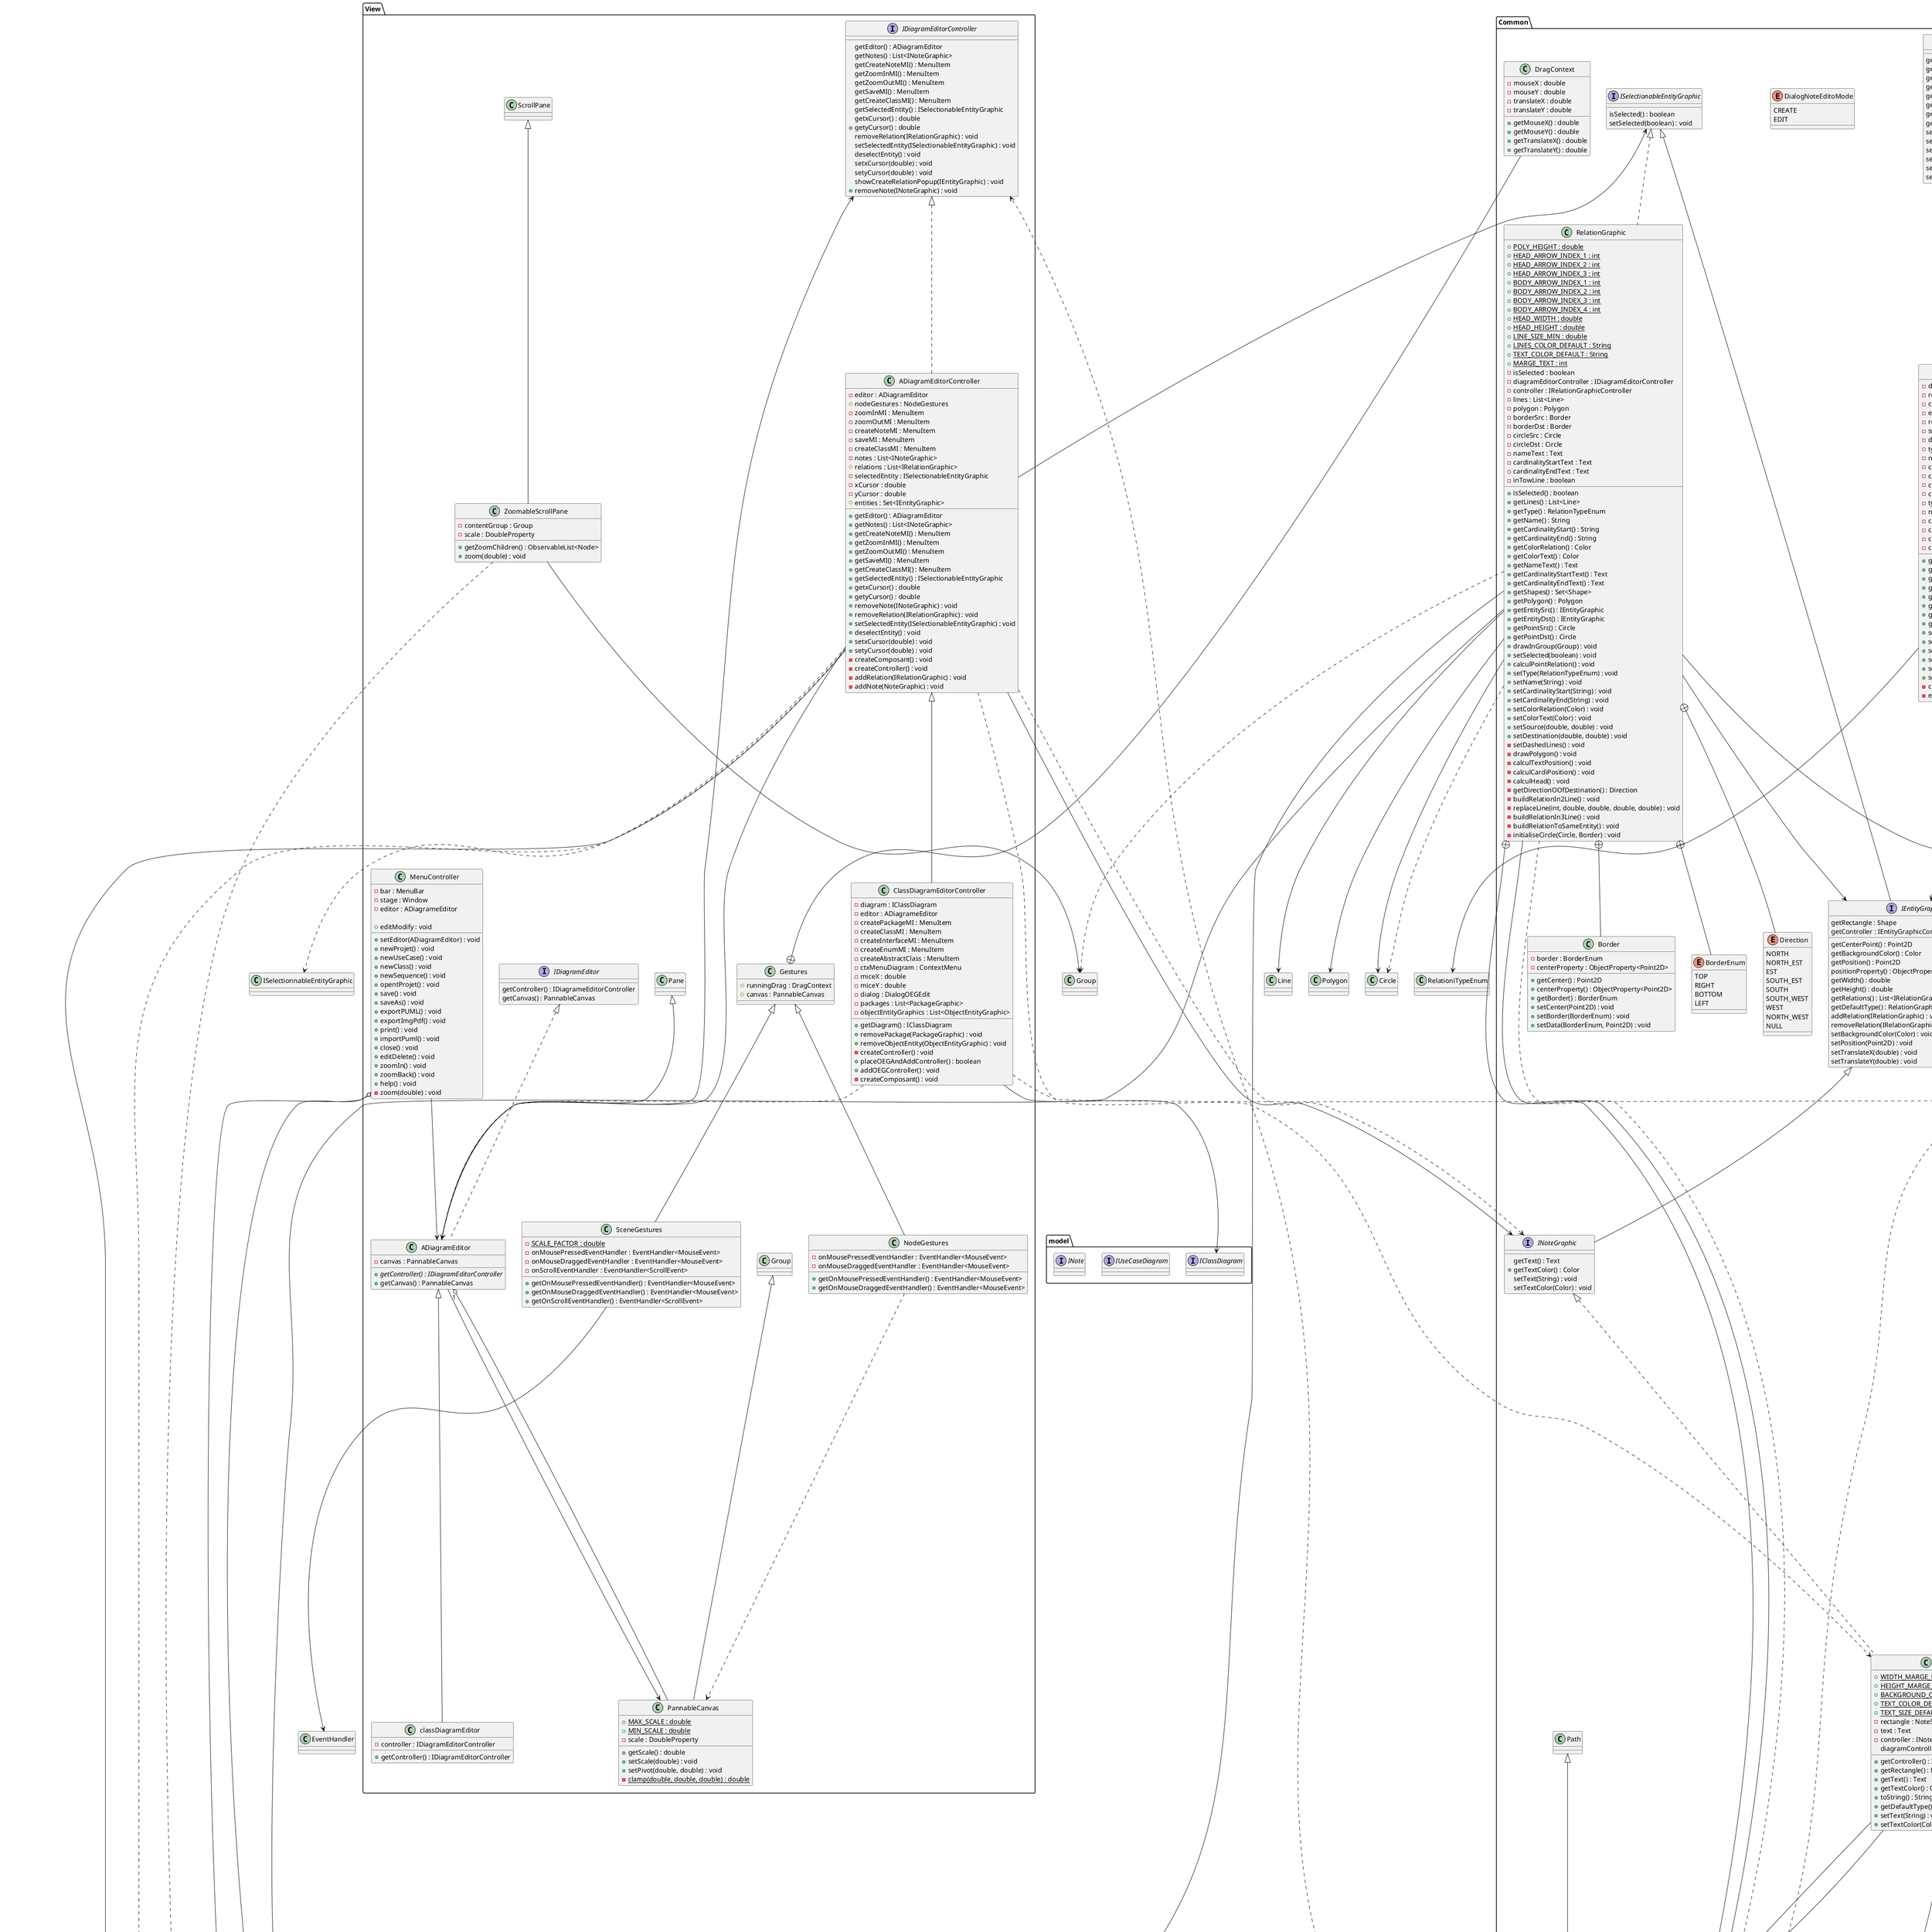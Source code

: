 @startuml

package javafx {
    class Text
    class Shape
    class Group
    class ScrollPane
    class ScrollEvent
    class Pane
    class Window
    class Node
    class MenuBar
}


package model {
    interface IClassDiagram
    interface IUseCaseDiagram
    interface INote
}
package Common {


    package RelationType {
                class Agregation
                class Association
                class Composition
                class Dependance
                class Implementation
                class Inheritance
                class Normal
                class RelationType
                
            }
    class DragContext {
            - mouseX : double
            - mouseY : double
            - translateX : double
            - translateY : double
        
            + getMouseX() : double
            + getMouseY() : double
            + getTranslateX() : double
            + getTranslateY() : double
    }
    
    abstract class AEntityGraphic extends BorderPane implements IEntityGraphic {
        + {static} WIDTH_ARROW_PANEL : double
        + {static} HEIGHT_ARROW_PANEL : double
        - isSelected : boolean
        - diagramEditorController : IDiagramEditorController
        
        + getCenterPoint() : Point2D
        + isSelected() : boolean
        + getPosition() : Point2D
        + positionProperty() : ObjectProperty
        + getBackgroundColor() : Color
        + getRelations() : List<IRelationGraphic>
        + addRelation(IRelationGraphic) : void
        + removeRelation(IRelationGraphic) : void
        + setSelected(boolean) : void
        + setPosition(Point2D) : void
        + setBackgroundColor(Color) : void
    }
    
    abstract class AEntityGraphicController implements IEntityGraphicController {
        - ctxMenu : ContextMenu
        - editMI : MenuItem
        - removeMI : MenuItem
        # addRelationMI : MenuItem
        - relations : List<IRelationGraphic>
        - entity : IEntityGraphic
        - diagramController : IDiagramEditorController
        - position : ObjectProperty<Point2D>
        
        + getContextMenu() : ContextMenu
        + getEditMI() : MenuItem
        + getRemoveMI() : MenuItem
        + getAddRelationMI() : MenuItem
        + getDiagramEditorController() : IDiagramEditorController
        + getPosition : Point2D
        + positionProperty() : ObjectProperty
        + getRelations() : List<IRelationGraphic>
        + addRelation(IRelationGraphic) : void
        + removeRelation(IRelationGraphic) : void
        + setPosition(Point2D) : void
    }
    
    class DialogAddRelation {
        - dialog : Dialog<ButtonType>
        - relation : IRelationGraphic
        - src : IEntityGraphic
        - entities : Set<IEntityGraphic>
        - entityDst : ChoiceBox<IEntityGraphic>
        - okButtonType : ButtonType
        - controller : IDiagramEditorController
        
        + showAndWait() : void
        + getRelationGraphic() : IRelationGraphic
        - createDialog() : void
    }
    class DialogNoteEdit {
        - text : String
        - noteText : TextArea
        - backgroundColor : ColorPicker
        - textColor : ColorPicker
        - dialog : Dialog<String>
        - note :NoteGraphic
        - diagramController : IDiagramEditorController
        
        + showAndWait() : void
        + getNoteGraphic() : NoteGraphic
        - createDialog() : void
    }
    enum DialogNoteEditoMode {
        CREATE
        EDIT
    }
    
    class DialogRelationEditNoteG {
        - name : TextField
        - srcCardi : TextField
        - dstCardi : TextField
        - relationColor : ColorPicker
        - textColor : ColorPicker
        - okButtonType : ButtonType
        - dialog : Dialog<ButtonType>
        - relation : IRelationGraphic
        - diagramController : IDiagramEditorController
        
        + showAndWait() : void
        + getRelationGraphic() : IRelationGraphic
        - createDialog() : void
        
    }
    
    class DialogRelationEditOEG {
        - {static} RELATIONS : Map<RelationTypeEnum, RelationType>
        - types : ComboxBox<RelationType
        - name : TextField
        - srcCardi : TextField
        - dstCardi : TextField
        - relationColor : ColorPicker
        - textColor : ColorPicker
        - okButtonType : ButtonType
        - dialog : Dialog<ButtonType>
        - relation : IRelationGraphic
        - diagramController : IDiagramEditorController
        
        + showAndWait() : void
        + getRelationGraphic() : IRelationGraphic
        - createDialog() : void
    }
    
    interface IEntityGraphic extends ISelectionableEntityGraphic {
        getCenterPoint() : Point2D
        getRectangle : Shape
        getBackgroundColor() : Color
        getPosition() : Point2D
        positionProperty() : ObjectProperty
        getWidth() : double
        getHeight() : double
        getController : IEntityGraphicController
        getRelations() : List<IRelationGraphic>
        getDefaultType() : RelationGraphic.RelationTypeEnum
        addRelation(IRelationGraphic) : void
        removeRelation(IRelationGraphic) : void
        setBackgroundColor(Color) : void
        setPosition(Point2D) : void
        setTranslateX(double) : void
        setTranslateY(double) : void
    }
    
    interface IEntityGraphicController {
        getContetMenu() : ContextMenu
        getEditMI() : MenuItem
        getRemoveMI() : MenuItem
        getAddRelationMI() : MenuItem
        getDiagramEditorController() : IDiagramEditorController
        getBackgroundColor() : Color
        getPosition() : Point2D
        positionProperty() : ObjectProperty
        getRelation() : List<IRelationGraphic>
        addRelation(IRelationGraphic) : void
        removeRelation(IRelationGraphic) : void
        setBackgroundColor(Color) : void
        setPosition(Point2D) : void
        
    }
    
    interface INoteGraphic extends IEntityGraphic {
        getText() : Text
        + getTextColor() : Color
        setText(String) : void
        setTextColor(Color) : void
    }
    interface INoteGraphicController extends IEntityGraphicController {
        getTextColor() : Color
        getTextSize() : int
        setText(String) : void
        setTextcolor(Color) : void
        setTextSize(int) : void
        
    }
    
    interface IRelationGraphic {
        getLines() : List<Line>
        getType() : RelationTypeEnum
        getName() : String
        getCardinalityStart() : String
        getCardinalityEnd() : String
        getColorRelation() : Color
        getColorText() : Color
        getNameText() : Text
        getCardinalityStartText() : Text
        getCardinalityEndText() : Text
        getshapes() : Set<Shape>
        getPolygon() : Polygon
        getEntitySrc() : IEntityGraphic
        getEntityDst() : IEntityGraphic
        getPointSrc() : Circle
        getPointDst() : Circle
        drawInGroup(Group) : void
        calculPointRelation() : void
        setType(RelationTypeEnum) : void
        setName(String) : void
        setCardinalityStart(String) : void
        setCardinalityEnd(String) : void
        setColorRelation(Color) : void
        setColorText(Color) : void
        setSource(double, double) : void
        setDestination(double, double) : void
    }
    interface IRelationGraphicController {
        getSrc() : IEntityGraphic
        getDst() : IEntityGraphic
        getType() : RelationGraphic.RelationTypeEnum
        getName() : String
        getCardinalityStart() : String
        getCardinalityEnd() : String
        getColorRelation() : Color
        getColorText() : Color
        setType(RelationGraphic.RelationTypeEnum) : void
        setName(String) : void
        setCardinalityStart(String) : void
        setCardinalityEnd(String) : void
        setColorRelation(Color) : void
        setColorText(Color) : void
    }
    interface ISelectionableEntityGraphic {
        isSelected() : boolean
        setSelected(boolean) : void
    }
    class NoteGraphic extends AEntityGraphic implements INoteGraphic  {
        + {static} WIDTH_MARGE_NOTE : int
        + {static} HEIGHT_MARGE_NOTE : int
        + {static} BACKGROUND_COLOR_DEFAULT : Color
        + {static} TEXT_COLOR_DEFAULT : Color
        + {static} TEXT_SIZE_DEFAULT : int
        - rectangle : NoteShape
        - text : Text
        - controller : INoteGraphicController
        diagramController : IDiagramEditorController
        
        + getController() : IEntityGraphicController
        + getRectangle() : NoteShape
        + getText() : Text
        + getTextColor() : Color
        + toString() : String
        + getDefaultType() : RelationTypeEnum
        + setText(String) : void
        + setTextColor(Color) : void
        
        
    }
    
    class NoteGraphicController extends AEntityGraphicController {
        - backgroundColor : Color
        - textColor : Color
        - textSize : int
        - note : NoteGraphic
        - modelNote : INote
        - diagramController : IDiagrameEditorController
        
        + getBackgroundColor() : Color
        + getTextColor() : Color
        + getTextSize() : int
        + setText(String) : void
        + setBackgroundColor(Color) : void
        + setTextColor(Color) : void
        + setTextSize(int) : void
        - createController() : void
        - edit() : void
    }
    
    class NoteShape extends Path {
        - {static} FOLD_MAX_SIZE : double
        - {static} FOLD_PROPORTION : double
        - foldSize : DoubleProperty
        - width : DoubleProperty
        - height : DoubleProperty
        - x : DoubleProperty
        - y : DoubleProperty
        
        + setHeight(double) : void
        + setWidth(double) : void
        + setX(double) : void
        + setY(double) : void
        - setFoldSize() : void
    }
    class RelationGraphic implements ISelectionableEntityGraphic {
        + {static} POLY_HEIGHT : double
        + {static} HEAD_ARROW_INDEX_1 : int
        + {static} HEAD_ARROW_INDEX_2 : int
        + {static} HEAD_ARROW_INDEX_3 : int
        + {static} BODY_ARROW_INDEX_1 : int            
        + {static} BODY_ARROW_INDEX_2 : int
        + {static} BODY_ARROW_INDEX_3 : int
        + {static} BODY_ARROW_INDEX_4 : int
        + {static} HEAD_WIDTH : double
        + {static} HEAD_HEIGHT : double
        + {static} LINE_SIZE_MIN : double
        + {static} LINES_COLOR_DEFAULT : String
        + {static} TEXT_COLOR_DEFAULT : String
        + {static} MARGE_TEXT : int
        - isSelected : boolean
        - diagramEditorController : IDiagramEditorController
        - controller : IRelationGraphicController
        - lines : List<Line>
        - polygon : Polygon
        - borderSrc : Border
        - borderDst : Border
        - circleSrc : Circle
        - circleDst : Circle
        - nameText : Text
        - cardinalityStartText : Text
        - cardinalityEndText : Text
        - inTowLine : boolean
        
        + isSelected() : boolean
        + getLines() : List<Line>
        + getType() : RelationTypeEnum
        + getName() : String
        + getCardinalityStart() : String
        + getCardinalityEnd() : String
        + getColorRelation() : Color
        + getColorText() : Color
        + getNameText() : Text
        + getCardinalityStartText() : Text
        + getCardinalityEndText() : Text
        + getShapes() : Set<Shape>
        + getPolygon() : Polygon
        + getEntitySrc() : IEntityGraphic
        + getEntityDst() : IEntityGraphic
        + getPointSrc() : Circle
        + getPointDst() : Circle
        + drawInGroup(Group) : void
        + setSelected(boolean) : void
        + calculPointRelation() : void
        + setType(RelationTypeEnum) : void
        + setName(String) : void
        + setCardinalityStart(String) : void
        + setCardinalityEnd(String) : void
        + setColorRelation(Color) : void
        + setColorText(Color) : void
        + setSource(double, double) : void
        + setDestination(double, double) : void
        - setDashedLines() : void
        - drawPolygon() : void
        - calculTextPosition() : void
        - calculCardiPosition() : void
        - calculHead() : void
        - getDirectionOOfDestination() : Direction
        - buildRelationIn2Line() : void
        - replaceLine(int, double, double, double, double) : void
        - buildRelationIn3Line() : void
        - buildRelationToSameEntity() : void
        - initialiseCircle(Circle, Border) : void
        
    }
    
    class Border {
        - border : BorderEnum
        - centerProperty : ObjectProperty<Point2D>
        
        + getCenter() : Point2D
        + centerProperty() : ObjectProperty<Point2D>
        + getBorder() : BorderEnum
        + setCenter(Point2D) : void
        + setBorder(BorderEnum) : void
        + setData(BorderEnum, Point2D) : void
    }
    enum BorderEnum {
    TOP
    RIGHT
    BOTTOM
    LEFT
    }
    enum Direction {
        NORTH
        NORTH_EST
        EST
        SOUTH_EST
        SOUTH
        SOUTH_WEST
        WEST
        NORTH_WEST
        NULL
    }
    enum RelationTypeEnum {
        NOTE_CONNECT
        NORMAL
        ASSOCIATION
        DEPENDANCE
        AGREGATION
        COMPOSITION
        INHERITANCE
        IMPLEMENTATION
        - toString : String
        
        - toString() : String
    }
    
    class RelationGraphicController implements IRelationGraphicController {
        - diagramController : IDiagramEditorController
        - relation : IRelationGraphic
        - ctxMenu : ContextMenu
        - editMI : MenuItem
        - removeMI :  MenuItem
        - src : IEntityGraphic
        - dst : IEntityGraphic
        - type : RelationTypeEnum 
        - name : String
        - cardinalityStart : String
        - cardinalityEnd : String
        - colorRelation : String
        - colorText : String
        - typeProperty : ObjectProperty<RelationTypeEnum>
        - nameProperty : StringProperty
        - cardinalityStartProperty : StringProperty
        - cardinalityEndProperty : StringProperty 
        - colorRelationProperty : StringProperty
        - colorTextProperty : StringProperty
        
        + getSrc() : IEntityGraphic
        + getDst() : IEntityGraphic
        + getType() : RelationTypeEnum
        + getName() : String
        + getCardinalityStart() : String
        + getCardinalityEnd() : String
        + getColorRelation() : Color
        + getColorText() : Color
        + setType(RelationTypeEnum) : void
        + setName(String) : void
        + setCardinalityStart(String) : void
        + setCardinalityEnd(String) : void
        + setColorRelation(Color) : void
        + setColorText(Color) : void
        - createController() : void
        - edit() : void
    }
}
    package class {
       
        
        class DialogArgs
        class DialogArgsController {
            + {static} EDIT_TEXT : String 
            + {static} ADD_TEXT : String 
            + {static} DELETE_TEXT : String
            + {static} CANCEL_TEXT : String
            - argumentList : List<Argument>
            - currentArgument : Argument
            - argumentListView : ListView<Argument>
            - nameText : TextField
            - valueText : TextField
            - inbox : CheckBox
            - outBox : Checkbox
            - addButton : Button
            - deleteButton : Button
            - newButton : Button
            
            + loadValues(List<Argument>) : void
            - setBehaviors() : void
            - fill(Argument) : void
            - fill() : void
            
            
        }
        class DialogOEGEdit {
            - diagramController : ClassDiagramEditorController
            - typeEntity : TypeEntity
            - entityGraphic : ObjectEntityGraphic 
            - dialog : Dialog
            - controller : DialogOEGEditController
            - type : DialogType
            - okButtonType : ButtonType
            - result : Optional
            
            + showAndWait() : void
            + applyChanges() : boolean
            + getObjectEntityGraphic : ObjectEntityGraphic
            - createDialog() : void
            - {static} toRGBCode(Color) : String
            
            
            
        }
        
        enum DialogType {
                CREATE
                EDIT
        }
        
        class DialogOEGEditController {
            + {static} EDIT_TEXT : String
            + {static} ADD_TEXT : String
            + {static} HIDE_TEXT : String
            + {static} SHOW_TEXT : String
            + {static} DELETE_TEXT : String
            + {static} CANCEL_TEXT : String
            + {static} ARGS_TEXT : String
            - entity : ViewEntity
            - currentMethod : IMethod
            - currentAttribute : IAttribute
            - currentEnum : String
            - currentOther : String
            - argumentList : List<Argument>
            - entityName : TextField
            - entityType : ComboBox<TypeEntity>
            - entityVisibility : ComboBox<Visibility>
            - backgroundColor : ColorPicker
            - color : ColorPicker
            - methodList : ListView<IMethod>
            - attributeList : ListView<IAttribute>
            - enumList : ListView<String>
            - otherList : ListView<String>
            - methodName : TextField
            - methodType : TextField
            - methodArgsButton : Button
            - methodProperty : TextField
            - methodVisibility : ComboBox<Visibility>
            - staticMethod : CheckBox
            - abstractMethod : CheckBox
            - newMethodButton : Button
            - addMethodButton : Button
            - hideMethodButton : Button
            - deleteMethodButton : Button
            - attributeName : TextField
            - attributeType : TextField
            - attributeValue : TextField
            - attributeProperty : TextField
            - attributeVisibility : ComboBox<Visibility>
            - staticAttribute : CheckBox
            - abstractAttribute : CheckBox
            - newAttributeButton : Button
            - addAttributeButton : Button
            - hideAttributeButton : Button
            - deleteAttributeButton : Button
            - enumField : TextField
            - newEnumButton : Button
            - addEnumButton : Button
            - deleteEnumButton : Button
            - otherText : TextField
            - newOtherButton : Button
            - addOtherButton : Button
            - hideOtherButton : Button
            - deleteOtherButton : Button
            
            + apply() : void
            + loadValues(ViewEntity) : void
            - setBehaviors() : void
            - refreshElements() : void
            - fillAttribute() : void
            - fillAttribute(IAttribute) : void
            - fillMethod() : void
            - fillMethod(IMethod) : void
            - fillEnum() : void
            - fillEnum(String) : void
            - fillOther() : void
            - fillOther(String) : void
            + {static} showError(String, String) : void
            - {static} toRGBCode(Color) : String
           
            
        }
        class DialogPackageEdit {
            - name : String
            - nameText : TextField
            - backgroundColor : ColorPicker
            - dialog : Dialog<String>
            - packageG : PackageGraphic
            - diagramController : ClassDiagramEditorController
            
             + showAndWait() : void
             - createDialog() : void
             
        }
        
         enum DialogNoteEditMode {
                CREATE
                EDIT
        }
        class ObjectEntityGraphic {
            + {static} X_MARGIN : int
            + {static} Y_MARGIN : int
            + {static} CIRCLE_MARGIN : int
            + {static} DEFAULT_BACKGROUND_COLOR : Color
            + {static} DEFAULT_TEXT_COLOR : Color
            + {static} DEFAULT_STROKE_COLOR : Color
            + {static} DEFAULT_TEXT_SIZE : int
            + {static} CIRCLE_SIZE : double
            - controller : ObjectEntityGraphicController
            - entity : ViewEntity
            - head : Rectangle
            - name : Text
            - width : double
            - pane : Pane
            
            + getController() : IEntityGraphicController
            + getRectangle() : Rectangle
            + positionProperty() : ObjectProperty
            + toString() : String
            + getTextColor() : Color
            + getTextSize() : int
            + getViewEntity : ViewEntity
            + getDefaultType : RelationGraphic.RelationTypeEnum
            + setTextColor(Color) : void
            + refresh() : void
            - setList(Iterable<?>, List<Text>, Font, Color) : void
            - drawHead(Color) : void
            - drawField(List<Text>, Rectangle, Color) : Rectangle
             
        }
        class ObjectEntityGraphicController {
            - entity : ObjectEntityGraphic
            - diagramController : ClassDiagramEditorController
            - background : Color
            - color : Color
            
            + getBackgroundColor() : Color
            + getTextColor() : Color
            + setBackgroundColor(Color) : void
            + setTextColor(Color) : void
            - createController() : void
            - edit : void
            - {static} toRGBCode(Color) : String
        }
        class PackageGraphic {
            + {static} BACKGOURND_COLOR_DEFAULT : Color
            + {static} WIDTH_MARGE : int
            + {static} WIDTH_MARGE_CONTAINER : int
            - containerBorder : Rectangle
            - titleBorder : Rectangle
            - name : Text
            - controller : PackageGraphicController
            
            + getContainerBorder() : Rectangle
            + getDefaultType() : RelationGraphic.RelationTypeEnum
            + getRectangle() : Rectangle
            + getBackgroundColor() : Color
            + getTitleBorder() : Rectangle
            + getName() : Text
            + toString() : String
            + getController() : AEntityGraphicController
            + getPosition() : Point2D
            + positionProperty() : ObjectProperty
            + setBackgroundColor(Color) : void
            + setName(String) : void
            + setPosition(Point2D) : void
            # createController() : void
        }
        class PackageGraphicController {
            - packages : List<PackageGraphic>
            - backgroundColor : Color
            - textProperty : StringProperty
            - packageG : PackageGraphic
            
            + getBackgroundColor() : Color
            + StringProperty() : StringProperty
            + setBackgroundColor() : Color
            + addPackage(PackageGraphic) : void
            + setName(String) : void
            - createController() : void
            - edit() : void
        }
        
    }


package View {
interface IDiagramEditorController {
        getEditor() : ADiagramEditor
        getNotes() : List<INoteGraphic>
        getCreateNoteMI() : MenuItem
        getZoomInMI() : MenuItem
        getZoomOutMI() : MenuItem
        getSaveMI() : MenuItem
        getCreateClassMI() : MenuItem
        getSelectedEntity() : ISelectionableEntityGraphic
        getxCursor() : double
        + getyCursor() : double
        removeRelation(IRelationGraphic) : void
        setSelectedEntity(ISelectionableEntityGraphic) : void
        deselectEntity() : void
        setxCursor(double) : void
        setyCursor(double) : void
        showCreateRelationPopup(IEntityGraphic) : void
        + removeNote(INoteGraphic) : void
    }
class ADiagramEditor extends Pane implements IDiagramEditor {
        - canvas : PannableCanvas

        + {abstract} getController() : IDiagramEditorController
        + getCanvas() : PannableCanvas
    }
    class ADiagramEditorController implements IDiagramEditorController {
        - editor : ADiagramEditor
        # nodeGestures : NodeGestures
        - zoomInMI : MenuItem 
        - zoomOutMI : MenuItem
        - createNoteMI : MenuItem
        - saveMI : MenuItem
        - createClassMI : MenuItem
        - notes : List<INoteGraphic>
        # relations : List<IRelationGraphic>
        - selectedEntity : ISelectionableEntityGraphic
        - xCursor : double
        - yCursor : double
        # entities : Set<IEntityGraphic>
        
        + getEditor() : ADiagramEditor
        + getNotes() : List<INoteGraphic>
        + getCreateNoteMI() : MenuItem
        + getZoomInMI() : MenuItem
        + getZoomOutMI() : MenuItem
        + getSaveMI() : MenuItem
        + getCreateClassMI() : MenuItem
        + getSelectedEntity() : ISelectionableEntityGraphic
        + getxCursor() : double
        + getyCursor() : double
        + removeNote(INoteGraphic) : void
        + removeRelation(IRelationGraphic) : void
        + setSelectedEntity(ISelectionableEntityGraphic) : void
        + deselectEntity() : void
        + setxCursor(double) : void
        + setyCursor(double) : void
        - createComposant() : void
        - createController() : void
        - addRelation(IRelationGraphic) : void
        - addNote(NoteGraphic) : void
    }
    class classDiagramEditor extends ADiagramEditor {
        - controller : IDiagramEditorController
        
        + getController() : IDiagramEditorController
    }
    class ClassDiagramEditorController extends ADiagramEditorController {
        - diagram : IClassDiagram
        - editor : ADiagrameEditor
        - createPackageMI : MenuItem
        - createClassMI : MenuItem
        - createInterfaceMI : MenuItem
        - createEnumMI : MenuItem
        - createAbstractClass : MenuItem
        - ctxMenuDiagram : ContextMenu 
        - miceX : double
        - miceY : double
        - dialog : DialogOEGEdit
        - packages : List<PackageGraphic>
        - objectEntityGraphics : List<ObjectEntityGraphic>
        
        + getDiagram() : IClassDiagram
        + removePackage(PackageGraphic) : void
        + removeObjectEntity(ObjectEntityGraphic) : void
        - createController() : void
        + placeOEGAndAddController() : boolean
        + addOEGController() : void
        - createComposant() : void
        
    }



    class Gestures {
        # runningDrag : DragContext
        # canvas : PannableCanvas
      
    }



    interface IDiagramEditor {
        getController() : IDiagrameEditorController
        getCanvas() : PannableCanvas
    }
    
    class MenuController {
        - bar : MenuBar
        - stage : Window
        - editor : ADiagrameEditor
        
        + setEditor(ADiagramEditor) : void
        + newProjet() : void
        + newUseCase() : void
        + newClass() : void
        + newSequence() : void
        + opentProjet() : void
        + save() : void
        + saveAs() : void
        + exportPUML() : void
        + exportImgPdf() : void
        + print() : void
        + importPuml() : void
        + close() : void
        + editModify : void
        + editDelete() : void
        + zoomIn() : void
        + zoomBack() : void
        + help() : void
        - zoom(double) : void
    }
    class NodeGestures extends Gestures {
        - onMousePressedEventHandler : EventHandler<MouseEvent>
        - onMouseDraggedEventHandler : EventHandler<MouseEvent>
        
        + getOnMousePressedEventHandler() : EventHandler<MouseEvent>
        + getOnMouseDraggedEventHandler() : EventHandler<MouseEvent>
    }
    class PannableCanvas extends Group {
        + {static} MAX_SCALE : double
        + {static} MIN_SCALE : double
        - scale : DoubleProperty
        
        + getScale() : double
        + setScale(double) : void
        + setPivot(double, double) : void
        - {static} clamp(double, double, double) : double
    }
    class SceneGestures extends Gestures {
        - {static} SCALE_FACTOR : double
        - onMousePressedEventHandler : EventHandler<MouseEvent>
        - onMouseDraggedEventHandler : EventHandler<MouseEvent>
        - onScrollEventHandler : EventHandler<ScrollEvent>
        
        + getOnMousePressedEventHandler() : EventHandler<MouseEvent>
        + getOnMouseDraggedEventHandler() : EventHandler<MouseEvent>
        + getOnScrollEventHandler() : EventHandler<ScrollEvent>
        
    }
    class ZoomableScrollPane extends ScrollPane {
        - contentGroup : Group
        - scale : DoubleProperty
        
        + getZoomChildren() : ObservableList<Node>
        + zoom(double) : void
    }
}





'-----------------------------
'---------RELATIONS
'-----------------------------

'Relation package clazz
ObjectEntityGraphic --> ObjectEntityGraphicController
DialogOEGEdit --> DialogOEGEditController
DialogOEGEdit ..> Color
DialogPackageEdit +-- DialogNoteEditMode
DialogArgsController +-- DialogType

'Relation package view
SceneGestures --> EventHandler
Gestures +-- DragContext
NodeGestures ..> PannableCanvas
ZoomableScrollPane --> Group
ZoomableScrollPane ..> Node
MenuController o-- MenuBar
MenuController o-- Window
MenuController --> ADiagramEditor
PannableCanvas --o "1" ADiagramEditor
ADiagramEditor --> IDiagramEditorController
ADiagramEditor --> PannableCanvas
ADiagramEditorController --> ADiagramEditor
ADiagramEditorController --> INoteGraphic
ADiagramEditorController --> MenuItem
ADiagramEditorController --> ISelectionableEntityGraphic
ADiagramEditorController ..> INoteGraphic
ADiagramEditorController ..> IRelationGraphic
ADiagramEditorController ..> ISelectionnableEntityGraphic
ADiagramEditorController ..> NoteGraphic
ClassDiagramEditorController --> IClassDiagram
ClassDiagramEditorController ..> ADiagramEditor
ClassDiagramEditorController ..> ObjectEntityGraphic

'Relation package common
DialogNoteEdit +-- DialogNoteEditMode
RelationGraphic +-- Border
RelationGraphic +-- BorderEnum
RelationGraphic +-- Direction
RelationGraphic +-- RelationTypeEnum
AEntityGraphic --> Point2D
AEntityGraphic --> ObjectProperty
AEntityGraphic --> Color
AEntityGraphic --> IRelationGraphic
AEntityGraphic ..> IRelationGraphic
AEntityGraphic ..> Point2D
AEntityGraphic ..> Color
AEntityGraphicController ..> ContextMenu
AEntityGraphicController ..> MenuItem
AEntityGraphicController ..> IDiagramEditorController
AEntityGraphicController ..> Point2D
AEntityGraphicController ..> IRelationGraphic
AEntityGraphicController --> IRelationGraphic
AEntityGraphicController --> Point2D
DialogAddRelation --> IRelationGraphic
DialogNoteEdit --> NoteGraphic
DialogRelationEditNoteG --> IRelationGraphic
DialogRelationEditOEG --> IRelationGraphic
NoteGraphic --> IEntityGraphicController
NoteGraphic --> NoteShape
NoteGraphic --> Text
NoteGraphic --> Color
NoteGraphic --> RelationTypeEnum
NoteGraphic ..> Color
NoteGraphicController --> Color
NoteGraphicController ..> Color
RelationGraphic --> Line
RelationGraphic --> RelationTypeEnum
RelationGraphic --> Color
RelationGraphic --> Text
RelationGraphic --> Shape
RelationGraphic --> Polygon
RelationGraphic --> IEntityGraphic
RelationGraphic --> Circle
RelationGraphic ..> Group
RelationGraphic ..> RelationTypeEnum
RelationGraphic ..> Circle
RelationGraphicController --> IEntityGraphic
RelationGraphicController --> RelationiTypeEnum
RelationGraphicController --> Color
RelationGraphicController ..> RelationTypeEnum
RelationGraphicController ..> Color




@enduml
